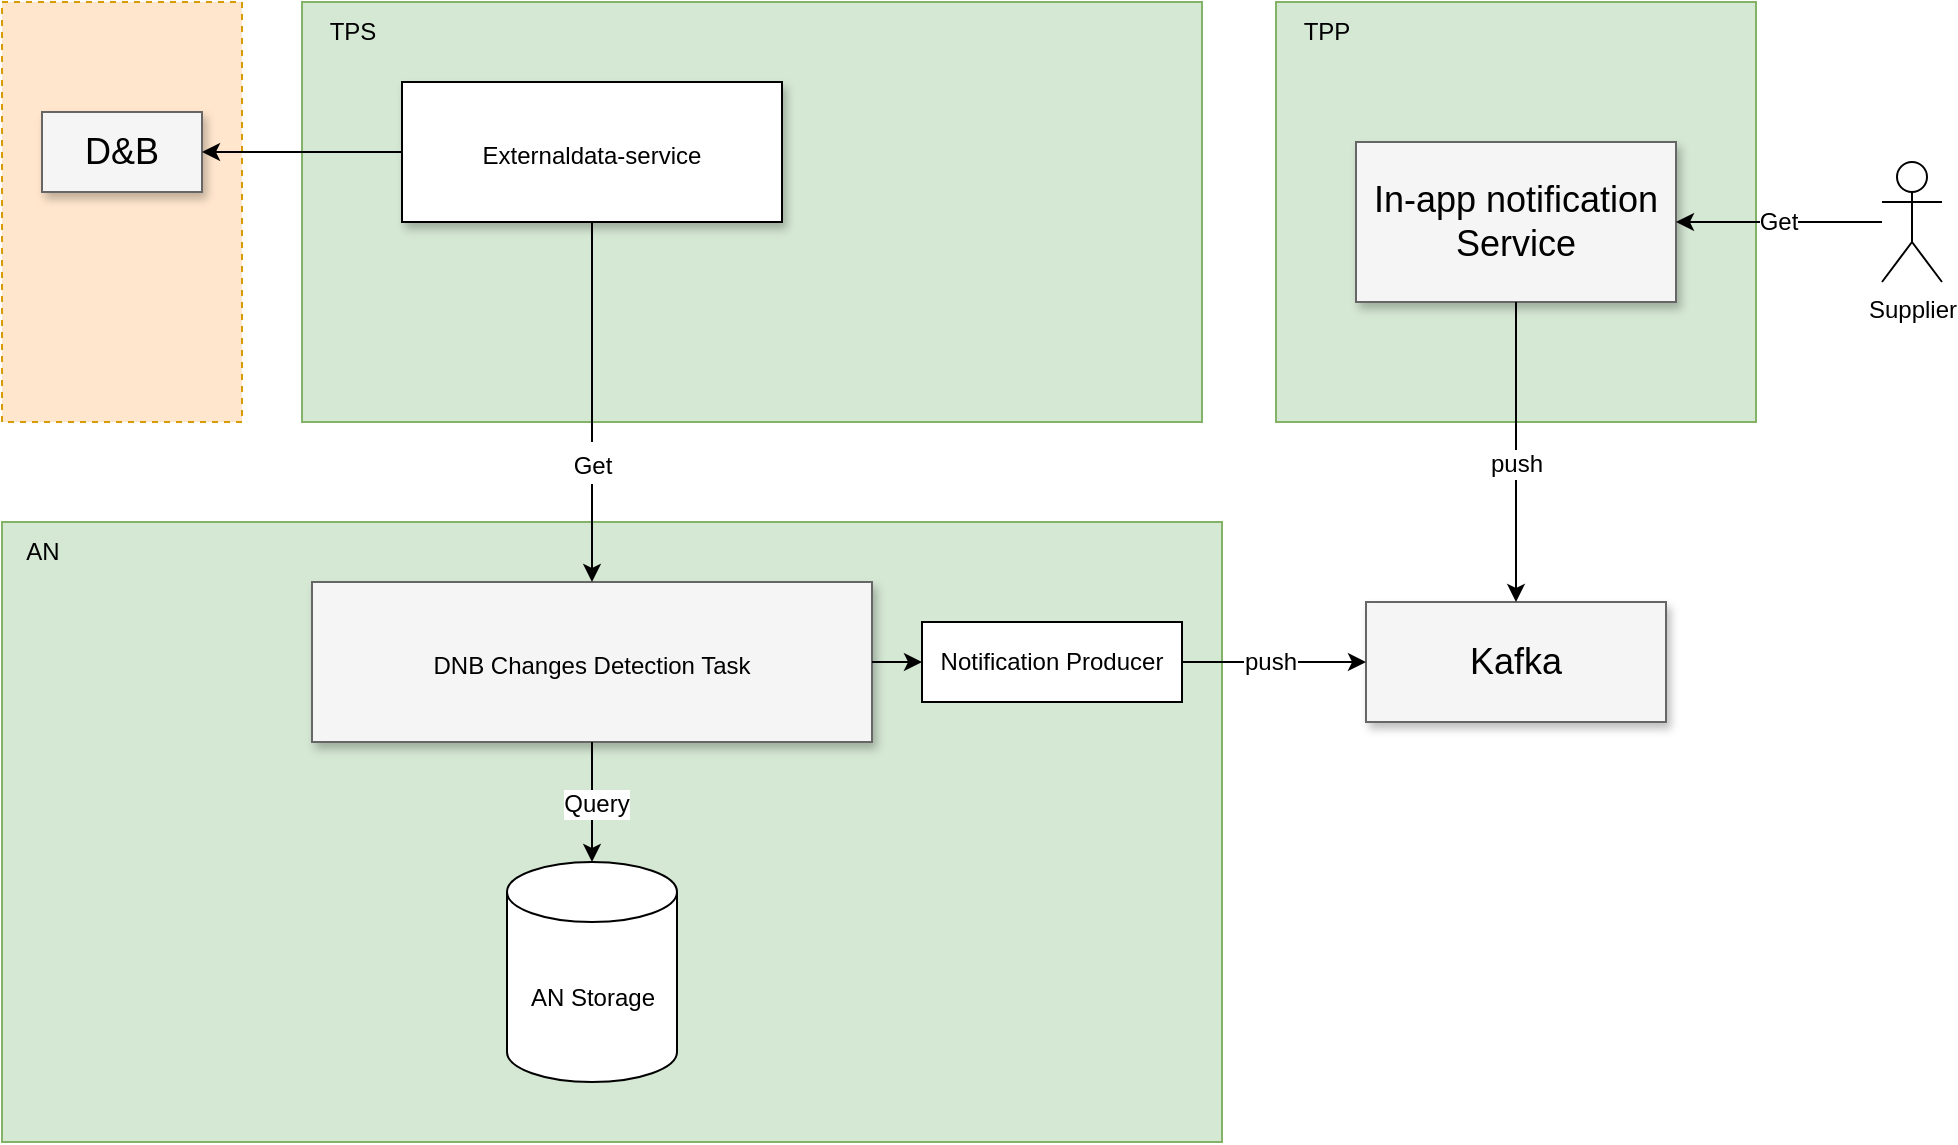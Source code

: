 <mxfile version="20.3.0" type="github">
  <diagram name="Page-1" id="90a13364-a465-7bf4-72fc-28e22215d7a0">
    <mxGraphModel dx="2066" dy="1129" grid="1" gridSize="10" guides="1" tooltips="1" connect="1" arrows="1" fold="1" page="1" pageScale="1.5" pageWidth="1169" pageHeight="826" background="none" math="0" shadow="0">
      <root>
        <mxCell id="0" style=";html=1;" />
        <mxCell id="1" style=";html=1;" parent="0" />
        <mxCell id="xSBLkjUT3SO6wZze7lMH-3" value="" style="group" vertex="1" connectable="0" parent="1">
          <mxGeometry width="970" height="570" as="geometry" />
        </mxCell>
        <mxCell id="wwz8x95htu8D-L9N0XOo-1" value="" style="rounded=0;whiteSpace=wrap;html=1;dashed=1;fillColor=#ffe6cc;strokeColor=#d79b00;" parent="xSBLkjUT3SO6wZze7lMH-3" vertex="1">
          <mxGeometry width="120" height="210" as="geometry" />
        </mxCell>
        <mxCell id="fSm1GcxjfFAWFzGtAJEy-5" value="" style="rounded=0;whiteSpace=wrap;html=1;fillColor=#d5e8d4;strokeColor=#82b366;" parent="xSBLkjUT3SO6wZze7lMH-3" vertex="1">
          <mxGeometry x="637" width="240" height="210" as="geometry" />
        </mxCell>
        <mxCell id="fSm1GcxjfFAWFzGtAJEy-4" value="" style="rounded=0;whiteSpace=wrap;html=1;fillColor=#d5e8d4;strokeColor=#82b366;" parent="xSBLkjUT3SO6wZze7lMH-3" vertex="1">
          <mxGeometry x="150" width="450" height="210" as="geometry" />
        </mxCell>
        <mxCell id="fSm1GcxjfFAWFzGtAJEy-3" value="" style="rounded=0;whiteSpace=wrap;html=1;fillColor=#d5e8d4;strokeColor=#82b366;" parent="xSBLkjUT3SO6wZze7lMH-3" vertex="1">
          <mxGeometry y="260" width="610" height="310" as="geometry" />
        </mxCell>
        <mxCell id="3a17f1ce550125da-5" value="&lt;span style=&quot;font-size: 12px;&quot;&gt;Externaldata-service&lt;/span&gt;" style="whiteSpace=wrap;html=1;shadow=1;fontSize=18;" parent="xSBLkjUT3SO6wZze7lMH-3" vertex="1">
          <mxGeometry x="200" y="40" width="190" height="70" as="geometry" />
        </mxCell>
        <mxCell id="3a17f1ce550125da-7" value="Kafka" style="whiteSpace=wrap;html=1;shadow=1;fontSize=18;fillColor=#f5f5f5;strokeColor=#666666;" parent="xSBLkjUT3SO6wZze7lMH-3" vertex="1">
          <mxGeometry x="682" y="300" width="150" height="60" as="geometry" />
        </mxCell>
        <mxCell id="3a17f1ce550125da-8" value="&lt;span style=&quot;font-size: 12px;&quot;&gt;DNB Changes Detection Task&lt;/span&gt;" style="whiteSpace=wrap;html=1;shadow=1;fontSize=18;fillColor=#f5f5f5;strokeColor=#666666;" parent="xSBLkjUT3SO6wZze7lMH-3" vertex="1">
          <mxGeometry x="155" y="290" width="280" height="80" as="geometry" />
        </mxCell>
        <mxCell id="fSm1GcxjfFAWFzGtAJEy-9" style="edgeStyle=orthogonalEdgeStyle;rounded=0;orthogonalLoop=1;jettySize=auto;html=1;exitX=1;exitY=0.5;exitDx=0;exitDy=0;entryX=0;entryY=0.5;entryDx=0;entryDy=0;" parent="xSBLkjUT3SO6wZze7lMH-3" source="ROQAfD1Z0zdCYN7bd8Di-7" target="3a17f1ce550125da-7" edge="1">
          <mxGeometry relative="1" as="geometry">
            <mxPoint x="550" y="125" as="sourcePoint" />
          </mxGeometry>
        </mxCell>
        <mxCell id="fSm1GcxjfFAWFzGtAJEy-29" value="push" style="edgeLabel;html=1;align=center;verticalAlign=middle;resizable=0;points=[];fontSize=12;" parent="fSm1GcxjfFAWFzGtAJEy-9" vertex="1" connectable="0">
          <mxGeometry x="-0.044" y="1" relative="1" as="geometry">
            <mxPoint y="1" as="offset" />
          </mxGeometry>
        </mxCell>
        <mxCell id="3a17f1ce550125da-11" value="In-app notification Service" style="whiteSpace=wrap;html=1;shadow=1;fontSize=18;fillColor=#f5f5f5;strokeColor=#666666;" parent="xSBLkjUT3SO6wZze7lMH-3" vertex="1">
          <mxGeometry x="677" y="70" width="160" height="80" as="geometry" />
        </mxCell>
        <mxCell id="fSm1GcxjfFAWFzGtAJEy-10" style="edgeStyle=orthogonalEdgeStyle;rounded=0;orthogonalLoop=1;jettySize=auto;html=1;exitX=0.5;exitY=1;exitDx=0;exitDy=0;entryX=0.5;entryY=0;entryDx=0;entryDy=0;" parent="xSBLkjUT3SO6wZze7lMH-3" source="3a17f1ce550125da-11" target="3a17f1ce550125da-7" edge="1">
          <mxGeometry relative="1" as="geometry">
            <Array as="points" />
            <mxPoint x="870" y="270" as="targetPoint" />
          </mxGeometry>
        </mxCell>
        <mxCell id="fSm1GcxjfFAWFzGtAJEy-30" value="push" style="edgeLabel;html=1;align=center;verticalAlign=middle;resizable=0;points=[];fontSize=12;" parent="fSm1GcxjfFAWFzGtAJEy-10" vertex="1" connectable="0">
          <mxGeometry x="-0.181" y="-1" relative="1" as="geometry">
            <mxPoint x="1" y="19" as="offset" />
          </mxGeometry>
        </mxCell>
        <mxCell id="fSm1GcxjfFAWFzGtAJEy-11" style="edgeStyle=orthogonalEdgeStyle;rounded=0;orthogonalLoop=1;jettySize=auto;html=1;entryX=1;entryY=0.5;entryDx=0;entryDy=0;" parent="xSBLkjUT3SO6wZze7lMH-3" source="fSm1GcxjfFAWFzGtAJEy-2" target="3a17f1ce550125da-11" edge="1">
          <mxGeometry relative="1" as="geometry" />
        </mxCell>
        <mxCell id="fSm1GcxjfFAWFzGtAJEy-31" value="Get" style="edgeLabel;html=1;align=center;verticalAlign=middle;resizable=0;points=[];fontSize=12;" parent="fSm1GcxjfFAWFzGtAJEy-11" vertex="1" connectable="0">
          <mxGeometry x="0.009" relative="1" as="geometry">
            <mxPoint as="offset" />
          </mxGeometry>
        </mxCell>
        <mxCell id="fSm1GcxjfFAWFzGtAJEy-2" value="Supplier" style="shape=umlActor;verticalLabelPosition=bottom;verticalAlign=top;html=1;outlineConnect=0;" parent="xSBLkjUT3SO6wZze7lMH-3" vertex="1">
          <mxGeometry x="940" y="80" width="30" height="60" as="geometry" />
        </mxCell>
        <mxCell id="fSm1GcxjfFAWFzGtAJEy-7" value="AN Storage" style="shape=cylinder3;whiteSpace=wrap;html=1;boundedLbl=1;backgroundOutline=1;size=15;" parent="xSBLkjUT3SO6wZze7lMH-3" vertex="1">
          <mxGeometry x="252.5" y="430" width="85" height="110" as="geometry" />
        </mxCell>
        <mxCell id="fSm1GcxjfFAWFzGtAJEy-14" value="AN" style="text;html=1;align=center;verticalAlign=middle;resizable=0;points=[];autosize=1;strokeColor=none;fillColor=none;" parent="xSBLkjUT3SO6wZze7lMH-3" vertex="1">
          <mxGeometry y="260" width="40" height="30" as="geometry" />
        </mxCell>
        <mxCell id="fSm1GcxjfFAWFzGtAJEy-15" value="TPP" style="text;html=1;align=center;verticalAlign=middle;resizable=0;points=[];autosize=1;strokeColor=none;fillColor=none;" parent="xSBLkjUT3SO6wZze7lMH-3" vertex="1">
          <mxGeometry x="637" width="50" height="30" as="geometry" />
        </mxCell>
        <mxCell id="fSm1GcxjfFAWFzGtAJEy-16" value="TPS" style="text;html=1;align=center;verticalAlign=middle;resizable=0;points=[];autosize=1;strokeColor=none;fillColor=none;" parent="xSBLkjUT3SO6wZze7lMH-3" vertex="1">
          <mxGeometry x="150" width="50" height="30" as="geometry" />
        </mxCell>
        <mxCell id="fSm1GcxjfFAWFzGtAJEy-27" style="edgeStyle=orthogonalEdgeStyle;rounded=0;orthogonalLoop=1;jettySize=auto;html=1;fontSize=18;startArrow=none;startFill=0;" parent="xSBLkjUT3SO6wZze7lMH-3" source="3a17f1ce550125da-8" target="fSm1GcxjfFAWFzGtAJEy-7" edge="1">
          <mxGeometry relative="1" as="geometry">
            <mxPoint x="415" y="462.5" as="sourcePoint" />
          </mxGeometry>
        </mxCell>
        <mxCell id="fSm1GcxjfFAWFzGtAJEy-32" value="Query" style="edgeLabel;html=1;align=center;verticalAlign=middle;resizable=0;points=[];fontSize=12;" parent="fSm1GcxjfFAWFzGtAJEy-27" vertex="1" connectable="0">
          <mxGeometry x="0.017" y="2" relative="1" as="geometry">
            <mxPoint as="offset" />
          </mxGeometry>
        </mxCell>
        <mxCell id="fSm1GcxjfFAWFzGtAJEy-13" style="edgeStyle=orthogonalEdgeStyle;rounded=0;orthogonalLoop=1;jettySize=auto;html=1;exitX=0.5;exitY=1;exitDx=0;exitDy=0;" parent="xSBLkjUT3SO6wZze7lMH-3" source="3a17f1ce550125da-5" target="3a17f1ce550125da-8" edge="1">
          <mxGeometry relative="1" as="geometry">
            <mxPoint x="415" y="392.5" as="targetPoint" />
            <mxPoint x="355" y="222.5" as="sourcePoint" />
          </mxGeometry>
        </mxCell>
        <mxCell id="fSm1GcxjfFAWFzGtAJEy-28" value="&lt;font style=&quot;font-size: 12px;&quot;&gt;Get&lt;/font&gt;" style="edgeLabel;html=1;align=center;verticalAlign=middle;resizable=0;points=[];fontSize=18;" parent="fSm1GcxjfFAWFzGtAJEy-13" vertex="1" connectable="0">
          <mxGeometry x="0.025" y="-1" relative="1" as="geometry">
            <mxPoint x="1" y="28" as="offset" />
          </mxGeometry>
        </mxCell>
        <mxCell id="wwz8x95htu8D-L9N0XOo-3" value="D&amp;amp;B" style="whiteSpace=wrap;html=1;shadow=1;fontSize=18;fillColor=#f5f5f5;strokeColor=#666666;" parent="xSBLkjUT3SO6wZze7lMH-3" vertex="1">
          <mxGeometry x="20" y="55" width="80" height="40" as="geometry" />
        </mxCell>
        <mxCell id="wwz8x95htu8D-L9N0XOo-5" style="edgeStyle=orthogonalEdgeStyle;rounded=0;orthogonalLoop=1;jettySize=auto;html=1;exitX=0;exitY=0.5;exitDx=0;exitDy=0;" parent="xSBLkjUT3SO6wZze7lMH-3" source="3a17f1ce550125da-5" target="wwz8x95htu8D-L9N0XOo-3" edge="1">
          <mxGeometry relative="1" as="geometry" />
        </mxCell>
        <mxCell id="ROQAfD1Z0zdCYN7bd8Di-7" value="Notification Producer" style="rounded=0;whiteSpace=wrap;html=1;fontSize=12;" parent="xSBLkjUT3SO6wZze7lMH-3" vertex="1">
          <mxGeometry x="460" y="310" width="130" height="40" as="geometry" />
        </mxCell>
        <mxCell id="xSBLkjUT3SO6wZze7lMH-1" style="edgeStyle=orthogonalEdgeStyle;rounded=0;orthogonalLoop=1;jettySize=auto;html=1;exitX=1;exitY=0.5;exitDx=0;exitDy=0;entryX=0;entryY=0.5;entryDx=0;entryDy=0;" edge="1" parent="xSBLkjUT3SO6wZze7lMH-3" source="3a17f1ce550125da-8" target="ROQAfD1Z0zdCYN7bd8Di-7">
          <mxGeometry relative="1" as="geometry" />
        </mxCell>
      </root>
    </mxGraphModel>
  </diagram>
</mxfile>
